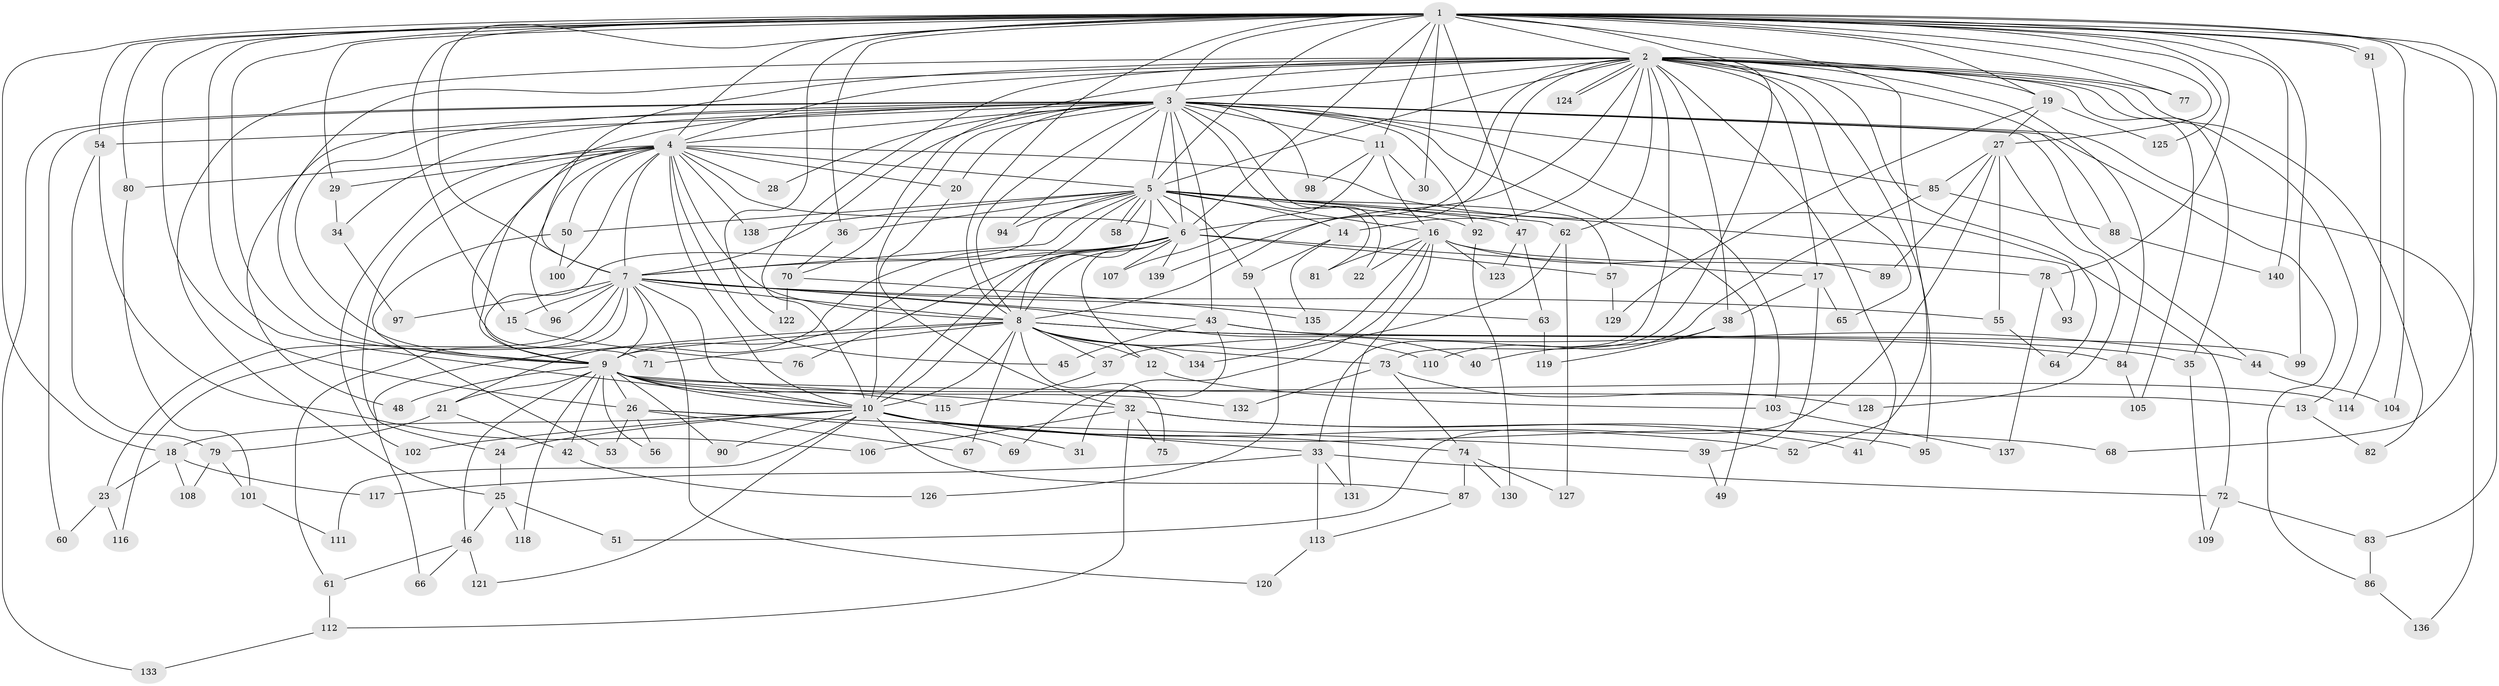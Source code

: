 // coarse degree distribution, {24: 0.017857142857142856, 2: 0.5535714285714286, 3: 0.16071428571428573, 1: 0.07142857142857142, 5: 0.07142857142857142, 21: 0.017857142857142856, 17: 0.017857142857142856, 7: 0.017857142857142856, 8: 0.017857142857142856, 10: 0.03571428571428571, 20: 0.017857142857142856}
// Generated by graph-tools (version 1.1) at 2025/48/03/04/25 21:48:43]
// undirected, 140 vertices, 305 edges
graph export_dot {
graph [start="1"]
  node [color=gray90,style=filled];
  1;
  2;
  3;
  4;
  5;
  6;
  7;
  8;
  9;
  10;
  11;
  12;
  13;
  14;
  15;
  16;
  17;
  18;
  19;
  20;
  21;
  22;
  23;
  24;
  25;
  26;
  27;
  28;
  29;
  30;
  31;
  32;
  33;
  34;
  35;
  36;
  37;
  38;
  39;
  40;
  41;
  42;
  43;
  44;
  45;
  46;
  47;
  48;
  49;
  50;
  51;
  52;
  53;
  54;
  55;
  56;
  57;
  58;
  59;
  60;
  61;
  62;
  63;
  64;
  65;
  66;
  67;
  68;
  69;
  70;
  71;
  72;
  73;
  74;
  75;
  76;
  77;
  78;
  79;
  80;
  81;
  82;
  83;
  84;
  85;
  86;
  87;
  88;
  89;
  90;
  91;
  92;
  93;
  94;
  95;
  96;
  97;
  98;
  99;
  100;
  101;
  102;
  103;
  104;
  105;
  106;
  107;
  108;
  109;
  110;
  111;
  112;
  113;
  114;
  115;
  116;
  117;
  118;
  119;
  120;
  121;
  122;
  123;
  124;
  125;
  126;
  127;
  128;
  129;
  130;
  131;
  132;
  133;
  134;
  135;
  136;
  137;
  138;
  139;
  140;
  1 -- 2;
  1 -- 3;
  1 -- 4;
  1 -- 5;
  1 -- 6;
  1 -- 7;
  1 -- 8;
  1 -- 9;
  1 -- 10;
  1 -- 11;
  1 -- 15;
  1 -- 18;
  1 -- 19;
  1 -- 26;
  1 -- 27;
  1 -- 29;
  1 -- 30;
  1 -- 36;
  1 -- 47;
  1 -- 52;
  1 -- 54;
  1 -- 68;
  1 -- 73;
  1 -- 77;
  1 -- 78;
  1 -- 80;
  1 -- 83;
  1 -- 91;
  1 -- 91;
  1 -- 99;
  1 -- 104;
  1 -- 122;
  1 -- 125;
  1 -- 140;
  2 -- 3;
  2 -- 4;
  2 -- 5;
  2 -- 6;
  2 -- 7;
  2 -- 8;
  2 -- 9;
  2 -- 10;
  2 -- 13;
  2 -- 14;
  2 -- 17;
  2 -- 19;
  2 -- 25;
  2 -- 33;
  2 -- 35;
  2 -- 38;
  2 -- 41;
  2 -- 62;
  2 -- 64;
  2 -- 65;
  2 -- 70;
  2 -- 77;
  2 -- 82;
  2 -- 84;
  2 -- 88;
  2 -- 95;
  2 -- 105;
  2 -- 124;
  2 -- 124;
  2 -- 139;
  3 -- 4;
  3 -- 5;
  3 -- 6;
  3 -- 7;
  3 -- 8;
  3 -- 9;
  3 -- 10;
  3 -- 11;
  3 -- 20;
  3 -- 22;
  3 -- 28;
  3 -- 34;
  3 -- 43;
  3 -- 44;
  3 -- 48;
  3 -- 49;
  3 -- 54;
  3 -- 60;
  3 -- 71;
  3 -- 81;
  3 -- 85;
  3 -- 86;
  3 -- 92;
  3 -- 94;
  3 -- 98;
  3 -- 103;
  3 -- 133;
  3 -- 136;
  4 -- 5;
  4 -- 6;
  4 -- 7;
  4 -- 8;
  4 -- 9;
  4 -- 10;
  4 -- 20;
  4 -- 24;
  4 -- 28;
  4 -- 29;
  4 -- 45;
  4 -- 50;
  4 -- 72;
  4 -- 80;
  4 -- 96;
  4 -- 100;
  4 -- 102;
  4 -- 138;
  5 -- 6;
  5 -- 7;
  5 -- 8;
  5 -- 9;
  5 -- 10;
  5 -- 14;
  5 -- 16;
  5 -- 36;
  5 -- 47;
  5 -- 50;
  5 -- 57;
  5 -- 58;
  5 -- 58;
  5 -- 59;
  5 -- 62;
  5 -- 92;
  5 -- 93;
  5 -- 94;
  5 -- 138;
  6 -- 7;
  6 -- 8;
  6 -- 9;
  6 -- 10;
  6 -- 12;
  6 -- 17;
  6 -- 21;
  6 -- 57;
  6 -- 76;
  6 -- 107;
  6 -- 139;
  7 -- 8;
  7 -- 9;
  7 -- 10;
  7 -- 15;
  7 -- 23;
  7 -- 40;
  7 -- 43;
  7 -- 55;
  7 -- 61;
  7 -- 63;
  7 -- 96;
  7 -- 97;
  7 -- 116;
  7 -- 120;
  8 -- 9;
  8 -- 10;
  8 -- 12;
  8 -- 35;
  8 -- 37;
  8 -- 66;
  8 -- 67;
  8 -- 71;
  8 -- 73;
  8 -- 75;
  8 -- 84;
  8 -- 110;
  8 -- 134;
  9 -- 10;
  9 -- 13;
  9 -- 21;
  9 -- 26;
  9 -- 32;
  9 -- 42;
  9 -- 46;
  9 -- 48;
  9 -- 56;
  9 -- 90;
  9 -- 114;
  9 -- 115;
  9 -- 118;
  9 -- 132;
  10 -- 18;
  10 -- 24;
  10 -- 31;
  10 -- 33;
  10 -- 52;
  10 -- 68;
  10 -- 74;
  10 -- 87;
  10 -- 90;
  10 -- 102;
  10 -- 111;
  10 -- 121;
  11 -- 16;
  11 -- 30;
  11 -- 98;
  11 -- 107;
  12 -- 103;
  13 -- 82;
  14 -- 59;
  14 -- 135;
  15 -- 76;
  16 -- 22;
  16 -- 31;
  16 -- 37;
  16 -- 78;
  16 -- 81;
  16 -- 89;
  16 -- 123;
  16 -- 131;
  17 -- 38;
  17 -- 39;
  17 -- 65;
  18 -- 23;
  18 -- 108;
  18 -- 117;
  19 -- 27;
  19 -- 125;
  19 -- 129;
  20 -- 32;
  21 -- 42;
  21 -- 79;
  23 -- 60;
  23 -- 116;
  24 -- 25;
  25 -- 46;
  25 -- 51;
  25 -- 118;
  26 -- 39;
  26 -- 53;
  26 -- 56;
  26 -- 67;
  26 -- 69;
  27 -- 51;
  27 -- 55;
  27 -- 85;
  27 -- 89;
  27 -- 128;
  29 -- 34;
  32 -- 41;
  32 -- 75;
  32 -- 95;
  32 -- 106;
  32 -- 112;
  33 -- 72;
  33 -- 113;
  33 -- 117;
  33 -- 131;
  34 -- 97;
  35 -- 109;
  36 -- 70;
  37 -- 115;
  38 -- 40;
  38 -- 119;
  39 -- 49;
  42 -- 126;
  43 -- 44;
  43 -- 45;
  43 -- 69;
  43 -- 99;
  44 -- 104;
  46 -- 61;
  46 -- 66;
  46 -- 121;
  47 -- 63;
  47 -- 123;
  50 -- 53;
  50 -- 100;
  54 -- 79;
  54 -- 106;
  55 -- 64;
  57 -- 129;
  59 -- 126;
  61 -- 112;
  62 -- 127;
  62 -- 134;
  63 -- 119;
  70 -- 122;
  70 -- 135;
  72 -- 83;
  72 -- 109;
  73 -- 74;
  73 -- 128;
  73 -- 132;
  74 -- 87;
  74 -- 127;
  74 -- 130;
  78 -- 93;
  78 -- 137;
  79 -- 101;
  79 -- 108;
  80 -- 101;
  83 -- 86;
  84 -- 105;
  85 -- 88;
  85 -- 110;
  86 -- 136;
  87 -- 113;
  88 -- 140;
  91 -- 114;
  92 -- 130;
  101 -- 111;
  103 -- 137;
  112 -- 133;
  113 -- 120;
}
